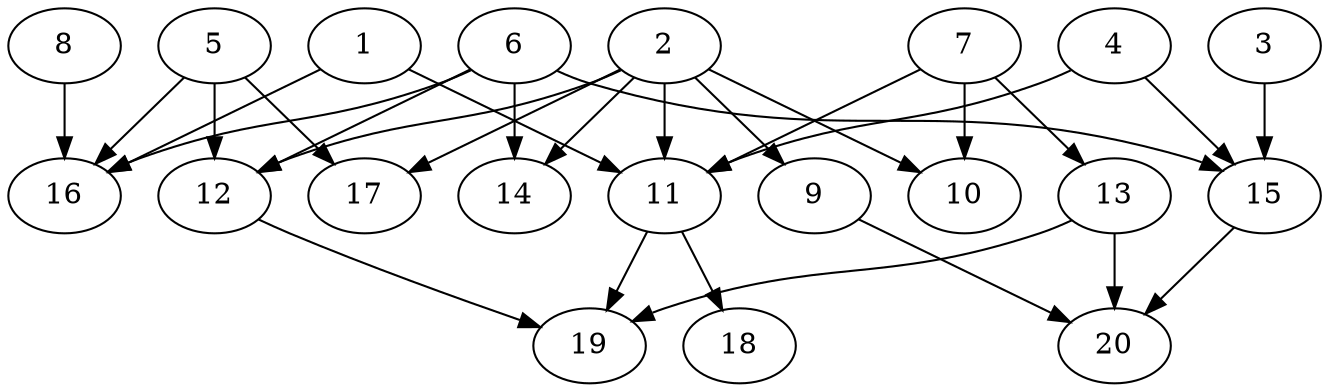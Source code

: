 // DAG automatically generated by daggen at Sat Jul 27 15:39:05 2019
// ./daggen --dot -n 20 --ccr 0.3 --fat 0.8 --regular 0.5 --density 0.4 --mindata 5242880 --maxdata 52428800 
digraph G {
  1 [size="90112000", alpha="0.19", expect_size="27033600"] 
  1 -> 11 [size ="27033600"]
  1 -> 16 [size ="27033600"]
  2 [size="29552640", alpha="0.17", expect_size="8865792"] 
  2 -> 9 [size ="8865792"]
  2 -> 10 [size ="8865792"]
  2 -> 11 [size ="8865792"]
  2 -> 12 [size ="8865792"]
  2 -> 14 [size ="8865792"]
  2 -> 17 [size ="8865792"]
  3 [size="96242347", alpha="0.12", expect_size="28872704"] 
  3 -> 15 [size ="28872704"]
  4 [size="20439040", alpha="0.08", expect_size="6131712"] 
  4 -> 11 [size ="6131712"]
  4 -> 15 [size ="6131712"]
  5 [size="133713920", alpha="0.16", expect_size="40114176"] 
  5 -> 12 [size ="40114176"]
  5 -> 16 [size ="40114176"]
  5 -> 17 [size ="40114176"]
  6 [size="154651307", alpha="0.07", expect_size="46395392"] 
  6 -> 12 [size ="46395392"]
  6 -> 14 [size ="46395392"]
  6 -> 15 [size ="46395392"]
  6 -> 16 [size ="46395392"]
  7 [size="73058987", alpha="0.17", expect_size="21917696"] 
  7 -> 10 [size ="21917696"]
  7 -> 11 [size ="21917696"]
  7 -> 13 [size ="21917696"]
  8 [size="159566507", alpha="0.16", expect_size="47869952"] 
  8 -> 16 [size ="47869952"]
  9 [size="91852800", alpha="0.17", expect_size="27555840"] 
  9 -> 20 [size ="27555840"]
  10 [size="123992747", alpha="0.05", expect_size="37197824"] 
  11 [size="21401600", alpha="0.09", expect_size="6420480"] 
  11 -> 18 [size ="6420480"]
  11 -> 19 [size ="6420480"]
  12 [size="173687467", alpha="0.20", expect_size="52106240"] 
  12 -> 19 [size ="52106240"]
  13 [size="151091200", alpha="0.12", expect_size="45327360"] 
  13 -> 19 [size ="45327360"]
  13 -> 20 [size ="45327360"]
  14 [size="89323520", alpha="0.11", expect_size="26797056"] 
  15 [size="149050027", alpha="0.14", expect_size="44715008"] 
  15 -> 20 [size ="44715008"]
  16 [size="121412267", alpha="0.14", expect_size="36423680"] 
  17 [size="174629547", alpha="0.02", expect_size="52388864"] 
  18 [size="147186347", alpha="0.00", expect_size="44155904"] 
  19 [size="118811307", alpha="0.18", expect_size="35643392"] 
  20 [size="93235200", alpha="0.02", expect_size="27970560"] 
}
